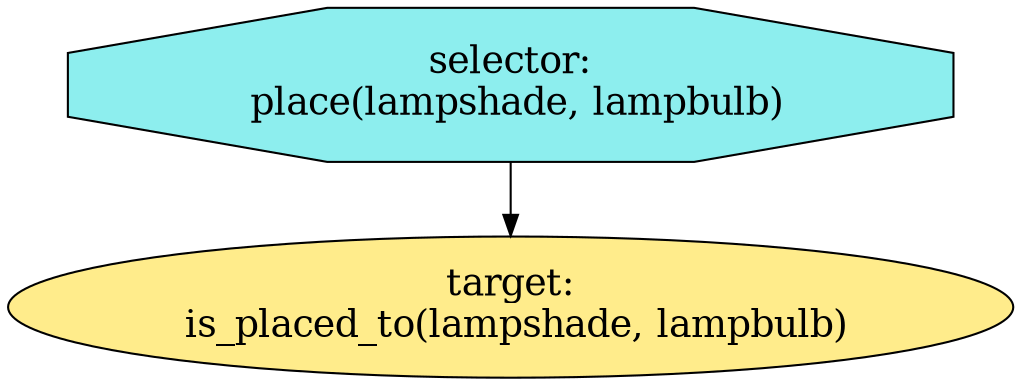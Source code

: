 digraph pastafarianism {
ordering=out;
graph [fontname="times-roman"];
node [fontname="times-roman"];
edge [fontname="times-roman"];
"selector:
 place(lampshade, lampbulb)" [fillcolor=darkslategray2, fontcolor=black, fontsize=18, label="selector:
 place(lampshade, lampbulb)", shape=octagon, style=filled];
"target:
 is_placed_to(lampshade, lampbulb)" [fillcolor=lightgoldenrod1, fontcolor=black, fontsize=18, label="target:
 is_placed_to(lampshade, lampbulb)", shape=ellipse, style=filled];
"selector:
 place(lampshade, lampbulb)" -> "target:
 is_placed_to(lampshade, lampbulb)";
}
